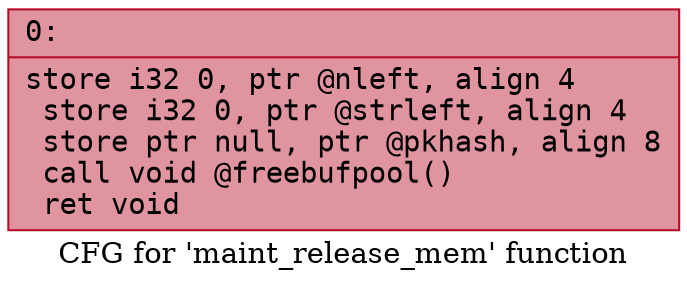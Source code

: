 digraph "CFG for 'maint_release_mem' function" {
	label="CFG for 'maint_release_mem' function";

	Node0x600003b03390 [shape=record,color="#b70d28ff", style=filled, fillcolor="#b70d2870" fontname="Courier",label="{0:\l|  store i32 0, ptr @nleft, align 4\l  store i32 0, ptr @strleft, align 4\l  store ptr null, ptr @pkhash, align 8\l  call void @freebufpool()\l  ret void\l}"];
}
